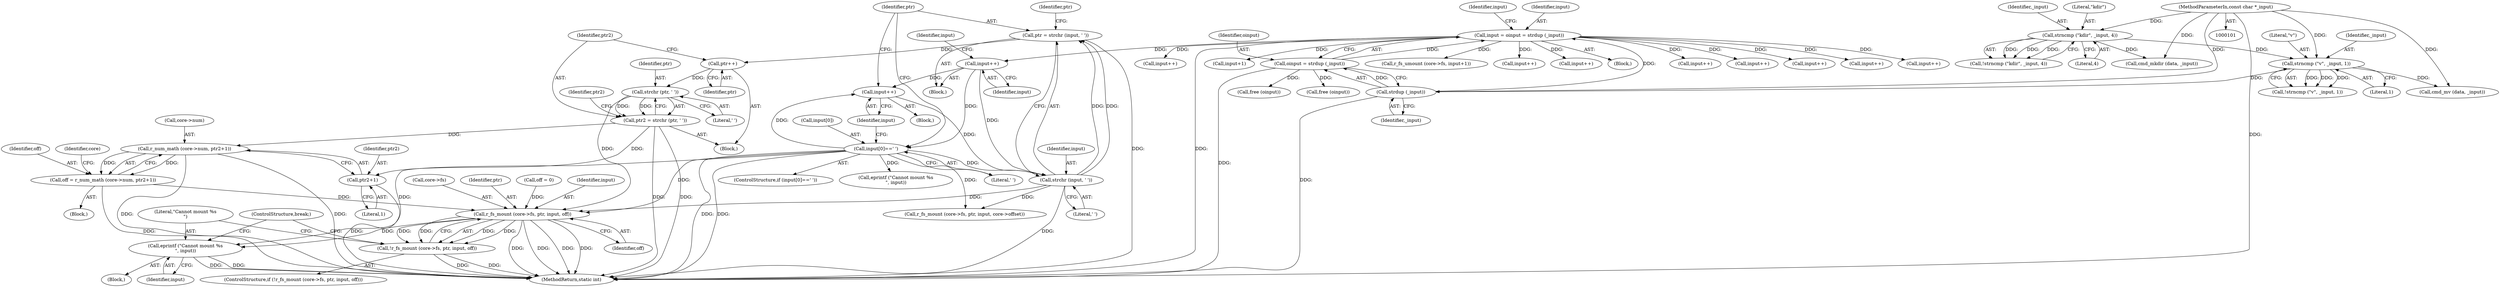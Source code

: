 digraph "0_radare2_65000a7fd9eea62359e6d6714f17b94a99a82edd@API" {
"1000169" [label="(Call,ptr = strchr (input, ' '))"];
"1000171" [label="(Call,strchr (input, ' '))"];
"1000158" [label="(Call,input++)"];
"1000147" [label="(Call,input = oinput = strdup (_input))"];
"1000149" [label="(Call,oinput = strdup (_input))"];
"1000151" [label="(Call,strdup (_input))"];
"1000138" [label="(Call,strncmp (\"v\", _input, 1))"];
"1000127" [label="(Call,strncmp (\"kdir\", _input, 4))"];
"1000103" [label="(MethodParameterIn,const char *_input)"];
"1000167" [label="(Call,input++)"];
"1000161" [label="(Call,input[0]==' ')"];
"1000181" [label="(Call,ptr++)"];
"1000185" [label="(Call,strchr (ptr, ' '))"];
"1000183" [label="(Call,ptr2 = strchr (ptr, ' '))"];
"1000197" [label="(Call,r_num_math (core->num, ptr2+1))"];
"1000195" [label="(Call,off = r_num_math (core->num, ptr2+1))"];
"1000206" [label="(Call,r_fs_mount (core->fs, ptr, input, off))"];
"1000205" [label="(Call,!r_fs_mount (core->fs, ptr, input, off))"];
"1000214" [label="(Call,eprintf (\"Cannot mount %s\n\", input))"];
"1000201" [label="(Call,ptr2+1)"];
"1000133" [label="(Call,cmd_mkdir (data, _input))"];
"1000204" [label="(ControlStructure,if (!r_fs_mount (core->fs, ptr, input, off)))"];
"1000137" [label="(Call,!strncmp (\"v\", _input, 1))"];
"1000203" [label="(Literal,1)"];
"1000458" [label="(Call,input++)"];
"1000166" [label="(Block,)"];
"1000257" [label="(Call,input+1)"];
"1000187" [label="(Literal,' ')"];
"1000129" [label="(Identifier,_input)"];
"1000127" [label="(Call,strncmp (\"kdir\", _input, 4))"];
"1000183" [label="(Call,ptr2 = strchr (ptr, ' '))"];
"1000201" [label="(Call,ptr2+1)"];
"1000213" [label="(Block,)"];
"1000676" [label="(MethodReturn,static int)"];
"1000139" [label="(Literal,\"v\")"];
"1000175" [label="(Identifier,ptr)"];
"1000172" [label="(Identifier,input)"];
"1000246" [label="(Call,eprintf (\"Cannot mount %s\n\", input))"];
"1000181" [label="(Call,ptr++)"];
"1000185" [label="(Call,strchr (ptr, ' '))"];
"1000165" [label="(Literal,' ')"];
"1000173" [label="(Literal,' ')"];
"1000168" [label="(Identifier,input)"];
"1000152" [label="(Identifier,_input)"];
"1000253" [label="(Call,r_fs_umount (core->fs, input+1))"];
"1000212" [label="(Identifier,off)"];
"1000159" [label="(Identifier,input)"];
"1000198" [label="(Call,core->num)"];
"1000140" [label="(Identifier,_input)"];
"1000162" [label="(Call,input[0])"];
"1000138" [label="(Call,strncmp (\"v\", _input, 1))"];
"1000144" [label="(Call,cmd_mv (data, _input))"];
"1000672" [label="(Call,free (oinput))"];
"1000189" [label="(Identifier,ptr2)"];
"1000148" [label="(Identifier,input)"];
"1000543" [label="(Call,input++)"];
"1000216" [label="(Identifier,input)"];
"1000643" [label="(Call,input++)"];
"1000104" [label="(Block,)"];
"1000151" [label="(Call,strdup (_input))"];
"1000169" [label="(Call,ptr = strchr (input, ' '))"];
"1000190" [label="(Block,)"];
"1000161" [label="(Call,input[0]==' ')"];
"1000532" [label="(Call,input++)"];
"1000141" [label="(Literal,1)"];
"1000186" [label="(Identifier,ptr)"];
"1000184" [label="(Identifier,ptr2)"];
"1000411" [label="(Call,input++)"];
"1000195" [label="(Call,off = r_num_math (core->num, ptr2+1))"];
"1000155" [label="(Identifier,input)"];
"1000211" [label="(Identifier,input)"];
"1000344" [label="(Call,input++)"];
"1000197" [label="(Call,r_num_math (core->num, ptr2+1))"];
"1000126" [label="(Call,!strncmp (\"kdir\", _input, 4))"];
"1000176" [label="(Block,)"];
"1000170" [label="(Identifier,ptr)"];
"1000639" [label="(Call,free (oinput))"];
"1000158" [label="(Call,input++)"];
"1000196" [label="(Identifier,off)"];
"1000163" [label="(Identifier,input)"];
"1000149" [label="(Call,oinput = strdup (_input))"];
"1000147" [label="(Call,input = oinput = strdup (_input))"];
"1000207" [label="(Call,core->fs)"];
"1000156" [label="(Block,)"];
"1000128" [label="(Literal,\"kdir\")"];
"1000584" [label="(Call,input++)"];
"1000150" [label="(Identifier,oinput)"];
"1000210" [label="(Identifier,ptr)"];
"1000182" [label="(Identifier,ptr)"];
"1000251" [label="(ControlStructure,break;)"];
"1000171" [label="(Call,strchr (input, ' '))"];
"1000214" [label="(Call,eprintf (\"Cannot mount %s\n\", input))"];
"1000130" [label="(Literal,4)"];
"1000205" [label="(Call,!r_fs_mount (core->fs, ptr, input, off))"];
"1000236" [label="(Call,r_fs_mount (core->fs, ptr, input, core->offset))"];
"1000103" [label="(MethodParameterIn,const char *_input)"];
"1000106" [label="(Call,off = 0)"];
"1000215" [label="(Literal,\"Cannot mount %s\n\")"];
"1000206" [label="(Call,r_fs_mount (core->fs, ptr, input, off))"];
"1000208" [label="(Identifier,core)"];
"1000307" [label="(Call,input++)"];
"1000160" [label="(ControlStructure,if (input[0]==' '))"];
"1000202" [label="(Identifier,ptr2)"];
"1000167" [label="(Call,input++)"];
"1000169" -> "1000156"  [label="AST: "];
"1000169" -> "1000171"  [label="CFG: "];
"1000170" -> "1000169"  [label="AST: "];
"1000171" -> "1000169"  [label="AST: "];
"1000175" -> "1000169"  [label="CFG: "];
"1000169" -> "1000676"  [label="DDG: "];
"1000171" -> "1000169"  [label="DDG: "];
"1000171" -> "1000169"  [label="DDG: "];
"1000169" -> "1000181"  [label="DDG: "];
"1000171" -> "1000173"  [label="CFG: "];
"1000172" -> "1000171"  [label="AST: "];
"1000173" -> "1000171"  [label="AST: "];
"1000171" -> "1000676"  [label="DDG: "];
"1000158" -> "1000171"  [label="DDG: "];
"1000167" -> "1000171"  [label="DDG: "];
"1000161" -> "1000171"  [label="DDG: "];
"1000171" -> "1000206"  [label="DDG: "];
"1000171" -> "1000236"  [label="DDG: "];
"1000158" -> "1000156"  [label="AST: "];
"1000158" -> "1000159"  [label="CFG: "];
"1000159" -> "1000158"  [label="AST: "];
"1000163" -> "1000158"  [label="CFG: "];
"1000147" -> "1000158"  [label="DDG: "];
"1000158" -> "1000161"  [label="DDG: "];
"1000158" -> "1000167"  [label="DDG: "];
"1000147" -> "1000104"  [label="AST: "];
"1000147" -> "1000149"  [label="CFG: "];
"1000148" -> "1000147"  [label="AST: "];
"1000149" -> "1000147"  [label="AST: "];
"1000155" -> "1000147"  [label="CFG: "];
"1000147" -> "1000676"  [label="DDG: "];
"1000149" -> "1000147"  [label="DDG: "];
"1000151" -> "1000147"  [label="DDG: "];
"1000147" -> "1000253"  [label="DDG: "];
"1000147" -> "1000257"  [label="DDG: "];
"1000147" -> "1000307"  [label="DDG: "];
"1000147" -> "1000344"  [label="DDG: "];
"1000147" -> "1000411"  [label="DDG: "];
"1000147" -> "1000458"  [label="DDG: "];
"1000147" -> "1000532"  [label="DDG: "];
"1000147" -> "1000543"  [label="DDG: "];
"1000147" -> "1000584"  [label="DDG: "];
"1000147" -> "1000643"  [label="DDG: "];
"1000149" -> "1000151"  [label="CFG: "];
"1000150" -> "1000149"  [label="AST: "];
"1000151" -> "1000149"  [label="AST: "];
"1000149" -> "1000676"  [label="DDG: "];
"1000151" -> "1000149"  [label="DDG: "];
"1000149" -> "1000639"  [label="DDG: "];
"1000149" -> "1000672"  [label="DDG: "];
"1000151" -> "1000152"  [label="CFG: "];
"1000152" -> "1000151"  [label="AST: "];
"1000151" -> "1000676"  [label="DDG: "];
"1000138" -> "1000151"  [label="DDG: "];
"1000103" -> "1000151"  [label="DDG: "];
"1000138" -> "1000137"  [label="AST: "];
"1000138" -> "1000141"  [label="CFG: "];
"1000139" -> "1000138"  [label="AST: "];
"1000140" -> "1000138"  [label="AST: "];
"1000141" -> "1000138"  [label="AST: "];
"1000137" -> "1000138"  [label="CFG: "];
"1000138" -> "1000137"  [label="DDG: "];
"1000138" -> "1000137"  [label="DDG: "];
"1000138" -> "1000137"  [label="DDG: "];
"1000127" -> "1000138"  [label="DDG: "];
"1000103" -> "1000138"  [label="DDG: "];
"1000138" -> "1000144"  [label="DDG: "];
"1000127" -> "1000126"  [label="AST: "];
"1000127" -> "1000130"  [label="CFG: "];
"1000128" -> "1000127"  [label="AST: "];
"1000129" -> "1000127"  [label="AST: "];
"1000130" -> "1000127"  [label="AST: "];
"1000126" -> "1000127"  [label="CFG: "];
"1000127" -> "1000126"  [label="DDG: "];
"1000127" -> "1000126"  [label="DDG: "];
"1000127" -> "1000126"  [label="DDG: "];
"1000103" -> "1000127"  [label="DDG: "];
"1000127" -> "1000133"  [label="DDG: "];
"1000103" -> "1000101"  [label="AST: "];
"1000103" -> "1000676"  [label="DDG: "];
"1000103" -> "1000133"  [label="DDG: "];
"1000103" -> "1000144"  [label="DDG: "];
"1000167" -> "1000166"  [label="AST: "];
"1000167" -> "1000168"  [label="CFG: "];
"1000168" -> "1000167"  [label="AST: "];
"1000170" -> "1000167"  [label="CFG: "];
"1000161" -> "1000167"  [label="DDG: "];
"1000161" -> "1000160"  [label="AST: "];
"1000161" -> "1000165"  [label="CFG: "];
"1000162" -> "1000161"  [label="AST: "];
"1000165" -> "1000161"  [label="AST: "];
"1000168" -> "1000161"  [label="CFG: "];
"1000170" -> "1000161"  [label="CFG: "];
"1000161" -> "1000676"  [label="DDG: "];
"1000161" -> "1000676"  [label="DDG: "];
"1000161" -> "1000206"  [label="DDG: "];
"1000161" -> "1000214"  [label="DDG: "];
"1000161" -> "1000236"  [label="DDG: "];
"1000161" -> "1000246"  [label="DDG: "];
"1000181" -> "1000176"  [label="AST: "];
"1000181" -> "1000182"  [label="CFG: "];
"1000182" -> "1000181"  [label="AST: "];
"1000184" -> "1000181"  [label="CFG: "];
"1000181" -> "1000185"  [label="DDG: "];
"1000185" -> "1000183"  [label="AST: "];
"1000185" -> "1000187"  [label="CFG: "];
"1000186" -> "1000185"  [label="AST: "];
"1000187" -> "1000185"  [label="AST: "];
"1000183" -> "1000185"  [label="CFG: "];
"1000185" -> "1000183"  [label="DDG: "];
"1000185" -> "1000183"  [label="DDG: "];
"1000185" -> "1000206"  [label="DDG: "];
"1000183" -> "1000176"  [label="AST: "];
"1000184" -> "1000183"  [label="AST: "];
"1000189" -> "1000183"  [label="CFG: "];
"1000183" -> "1000676"  [label="DDG: "];
"1000183" -> "1000676"  [label="DDG: "];
"1000183" -> "1000197"  [label="DDG: "];
"1000183" -> "1000201"  [label="DDG: "];
"1000197" -> "1000195"  [label="AST: "];
"1000197" -> "1000201"  [label="CFG: "];
"1000198" -> "1000197"  [label="AST: "];
"1000201" -> "1000197"  [label="AST: "];
"1000195" -> "1000197"  [label="CFG: "];
"1000197" -> "1000676"  [label="DDG: "];
"1000197" -> "1000676"  [label="DDG: "];
"1000197" -> "1000195"  [label="DDG: "];
"1000197" -> "1000195"  [label="DDG: "];
"1000195" -> "1000190"  [label="AST: "];
"1000196" -> "1000195"  [label="AST: "];
"1000208" -> "1000195"  [label="CFG: "];
"1000195" -> "1000676"  [label="DDG: "];
"1000195" -> "1000206"  [label="DDG: "];
"1000206" -> "1000205"  [label="AST: "];
"1000206" -> "1000212"  [label="CFG: "];
"1000207" -> "1000206"  [label="AST: "];
"1000210" -> "1000206"  [label="AST: "];
"1000211" -> "1000206"  [label="AST: "];
"1000212" -> "1000206"  [label="AST: "];
"1000205" -> "1000206"  [label="CFG: "];
"1000206" -> "1000676"  [label="DDG: "];
"1000206" -> "1000676"  [label="DDG: "];
"1000206" -> "1000676"  [label="DDG: "];
"1000206" -> "1000676"  [label="DDG: "];
"1000206" -> "1000205"  [label="DDG: "];
"1000206" -> "1000205"  [label="DDG: "];
"1000206" -> "1000205"  [label="DDG: "];
"1000206" -> "1000205"  [label="DDG: "];
"1000106" -> "1000206"  [label="DDG: "];
"1000206" -> "1000214"  [label="DDG: "];
"1000205" -> "1000204"  [label="AST: "];
"1000215" -> "1000205"  [label="CFG: "];
"1000251" -> "1000205"  [label="CFG: "];
"1000205" -> "1000676"  [label="DDG: "];
"1000205" -> "1000676"  [label="DDG: "];
"1000214" -> "1000213"  [label="AST: "];
"1000214" -> "1000216"  [label="CFG: "];
"1000215" -> "1000214"  [label="AST: "];
"1000216" -> "1000214"  [label="AST: "];
"1000251" -> "1000214"  [label="CFG: "];
"1000214" -> "1000676"  [label="DDG: "];
"1000214" -> "1000676"  [label="DDG: "];
"1000201" -> "1000203"  [label="CFG: "];
"1000202" -> "1000201"  [label="AST: "];
"1000203" -> "1000201"  [label="AST: "];
"1000201" -> "1000676"  [label="DDG: "];
}

